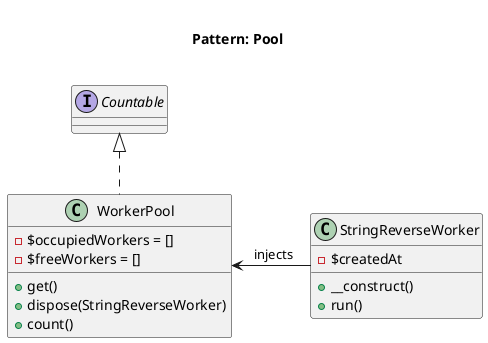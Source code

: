 @startuml
    Title <size:20>\nPattern: Pool\n

	class WorkerPool implements Countable {
		- $occupiedWorkers = []
		- $freeWorkers = []
		+ get()
		+ dispose(StringReverseWorker)
		+ count()
	}

	class StringReverseWorker {
		- $createdAt
		+  __construct()
		+ run()
	}

	StringReverseWorker -left-> WorkerPool: " injects"

@enduml